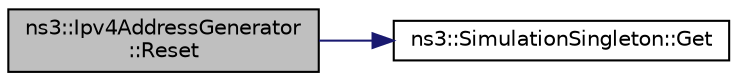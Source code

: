 digraph "ns3::Ipv4AddressGenerator::Reset"
{
 // LATEX_PDF_SIZE
  edge [fontname="Helvetica",fontsize="10",labelfontname="Helvetica",labelfontsize="10"];
  node [fontname="Helvetica",fontsize="10",shape=record];
  rankdir="LR";
  Node1 [label="ns3::Ipv4AddressGenerator\l::Reset",height=0.2,width=0.4,color="black", fillcolor="grey75", style="filled", fontcolor="black",tooltip="Reset the networks and Ipv4Address to zero."];
  Node1 -> Node2 [color="midnightblue",fontsize="10",style="solid",fontname="Helvetica"];
  Node2 [label="ns3::SimulationSingleton::Get",height=0.2,width=0.4,color="black", fillcolor="white", style="filled",URL="$classns3_1_1_simulation_singleton.html#a35870bf2664aaa6e653ce99fb68fc8fc",tooltip="Get a pointer to the singleton instance."];
}
